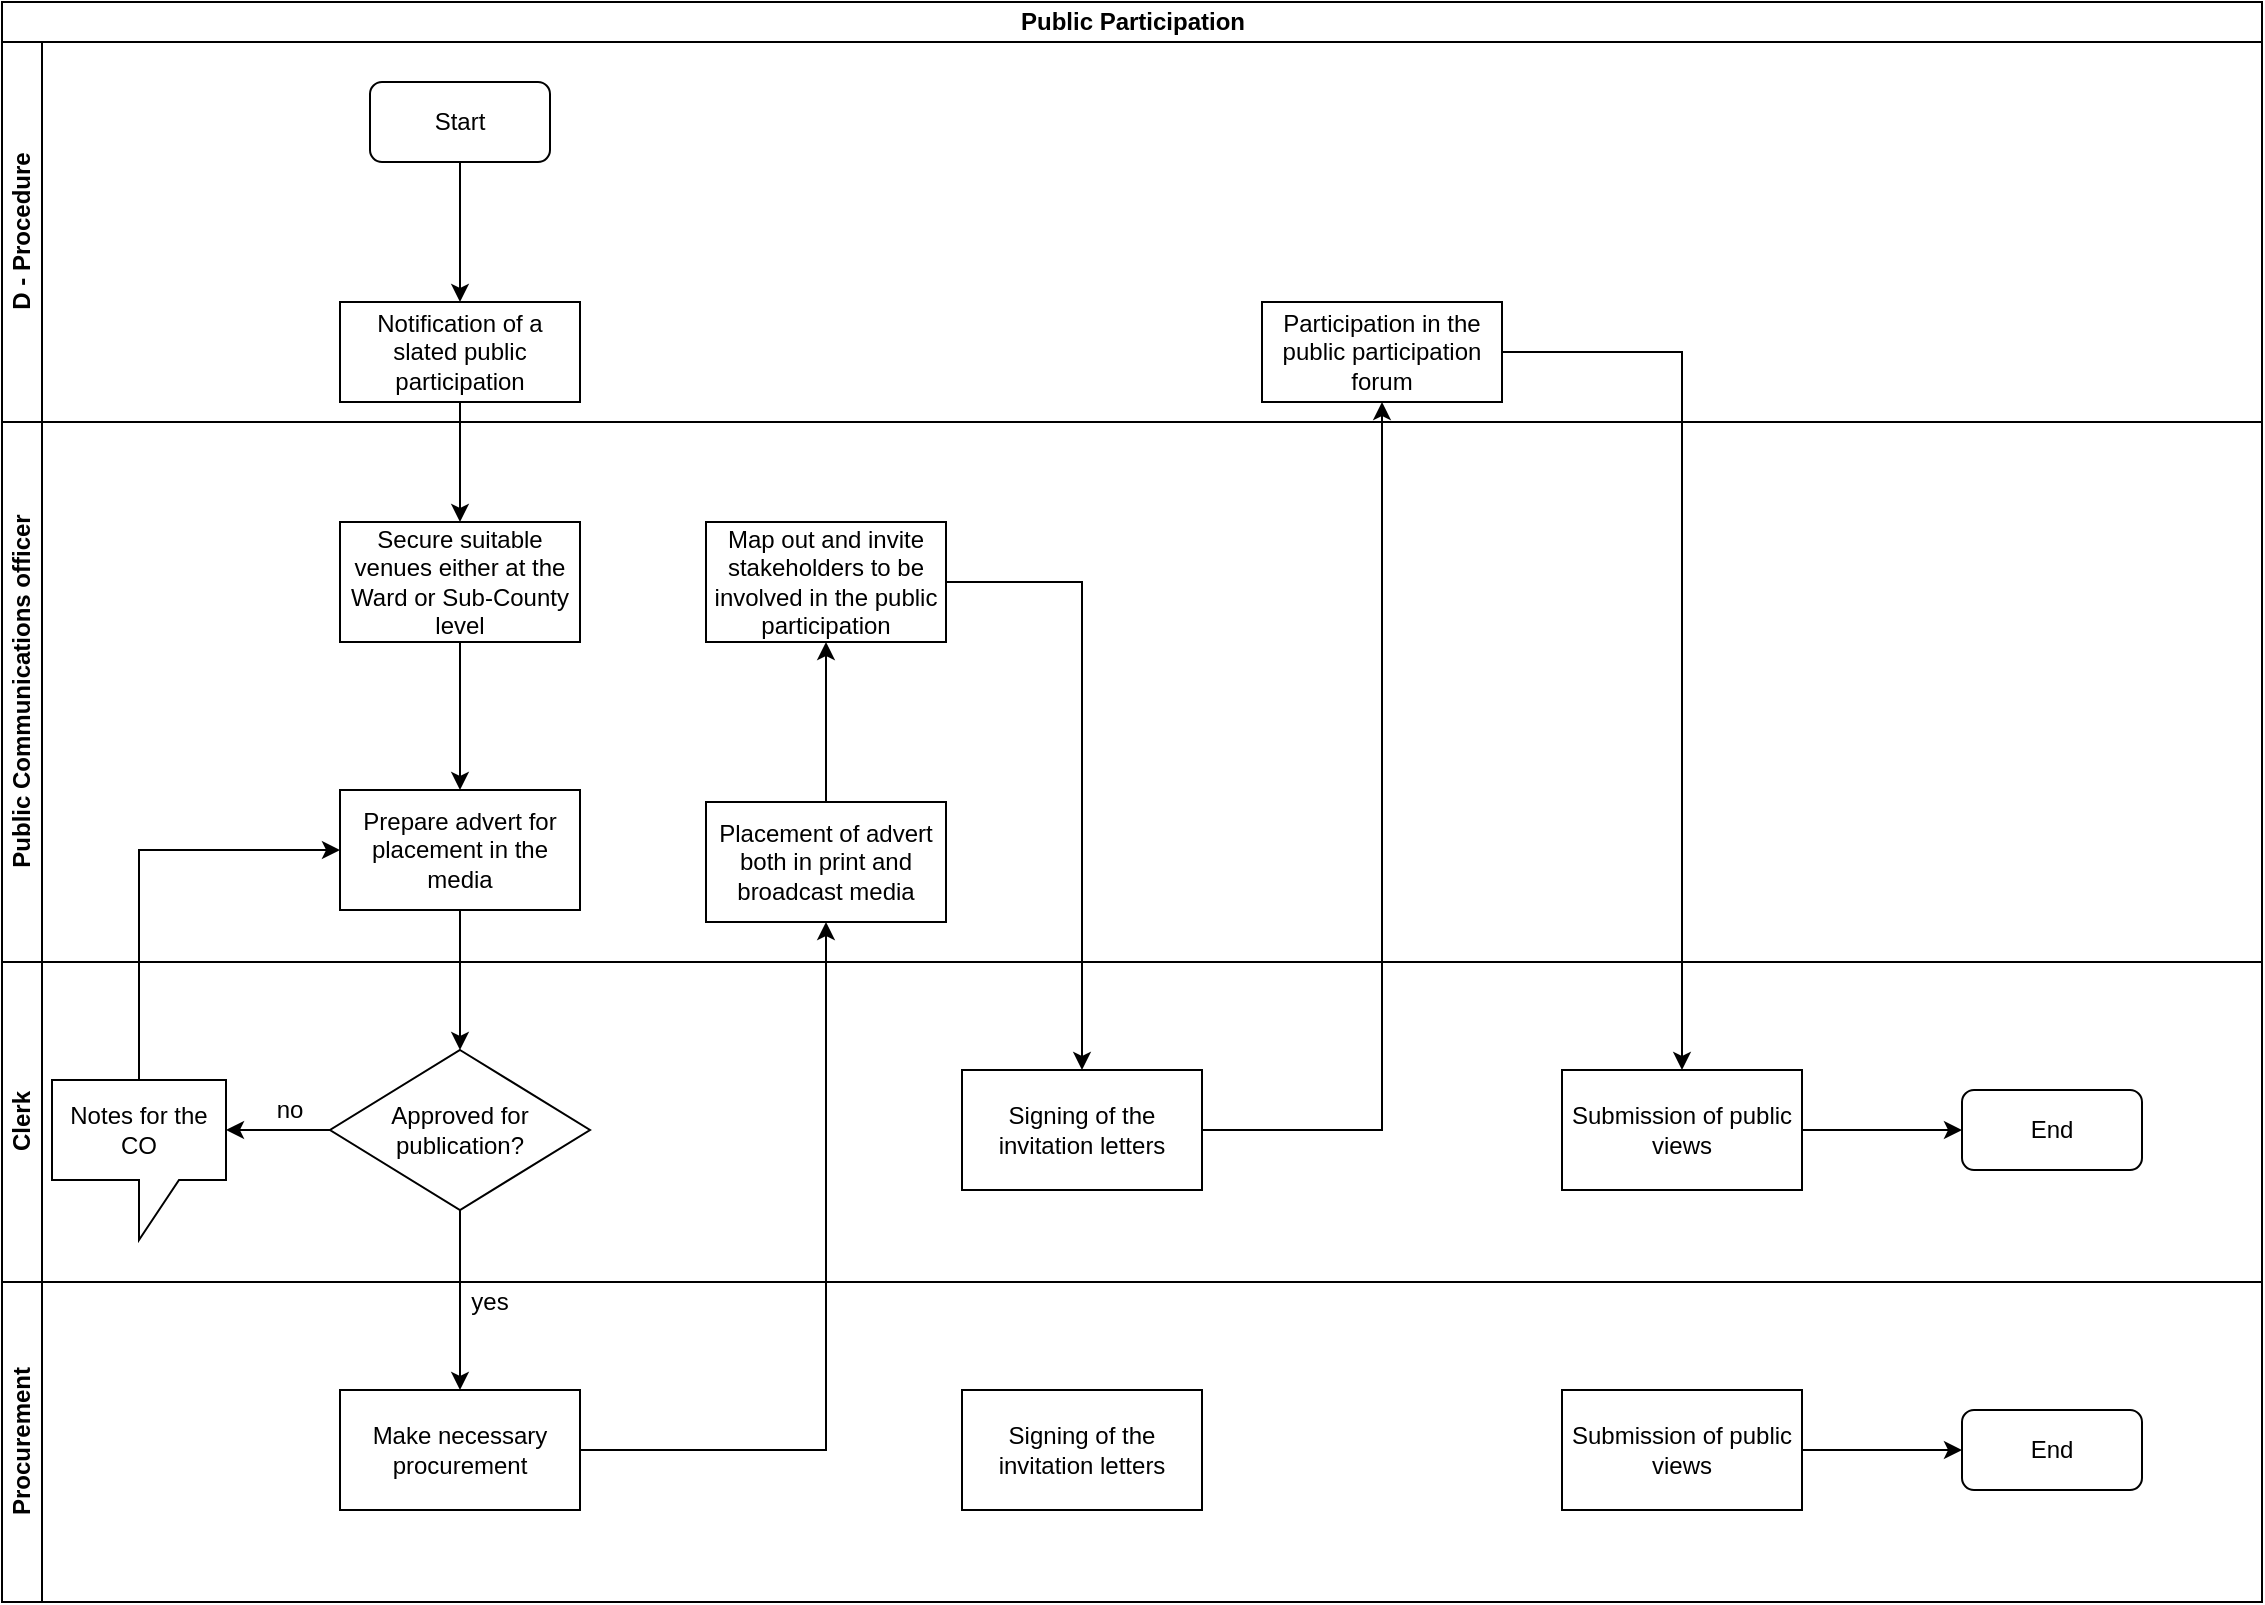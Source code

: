 <mxfile version="13.7.7" type="github">
  <diagram id="Yr2dDtMbarlw3TAMI4d1" name="Page-1">
    <mxGraphModel dx="910" dy="487" grid="1" gridSize="10" guides="1" tooltips="1" connect="1" arrows="1" fold="1" page="1" pageScale="1" pageWidth="1169" pageHeight="827" math="0" shadow="0">
      <root>
        <mxCell id="0" />
        <mxCell id="1" parent="0" />
        <mxCell id="EOaqUx-Wi2leV6GHiZhB-1" value="Public Participation" style="swimlane;html=1;childLayout=stackLayout;resizeParent=1;resizeParentMax=0;horizontal=1;startSize=20;horizontalStack=0;" vertex="1" parent="1">
          <mxGeometry x="20" y="20" width="1130" height="800" as="geometry" />
        </mxCell>
        <mxCell id="EOaqUx-Wi2leV6GHiZhB-2" value="D - Procedure" style="swimlane;html=1;startSize=20;horizontal=0;" vertex="1" parent="EOaqUx-Wi2leV6GHiZhB-1">
          <mxGeometry y="20" width="1130" height="190" as="geometry" />
        </mxCell>
        <mxCell id="EOaqUx-Wi2leV6GHiZhB-5" value="Start" style="rounded=1;whiteSpace=wrap;html=1;" vertex="1" parent="EOaqUx-Wi2leV6GHiZhB-2">
          <mxGeometry x="184" y="20" width="90" height="40" as="geometry" />
        </mxCell>
        <mxCell id="EOaqUx-Wi2leV6GHiZhB-22" value="Participation in the public participation forum" style="whiteSpace=wrap;html=1;rounded=0;" vertex="1" parent="EOaqUx-Wi2leV6GHiZhB-2">
          <mxGeometry x="630" y="130" width="120" height="50" as="geometry" />
        </mxCell>
        <mxCell id="EOaqUx-Wi2leV6GHiZhB-8" value="Notification of a slated public participation" style="rounded=0;whiteSpace=wrap;html=1;" vertex="1" parent="EOaqUx-Wi2leV6GHiZhB-2">
          <mxGeometry x="169" y="130" width="120" height="50" as="geometry" />
        </mxCell>
        <mxCell id="EOaqUx-Wi2leV6GHiZhB-7" value="" style="edgeStyle=orthogonalEdgeStyle;rounded=0;orthogonalLoop=1;jettySize=auto;html=1;entryX=0.5;entryY=0;entryDx=0;entryDy=0;" edge="1" parent="EOaqUx-Wi2leV6GHiZhB-2" source="EOaqUx-Wi2leV6GHiZhB-5" target="EOaqUx-Wi2leV6GHiZhB-8">
          <mxGeometry relative="1" as="geometry">
            <mxPoint x="229" y="130" as="targetPoint" />
          </mxGeometry>
        </mxCell>
        <mxCell id="EOaqUx-Wi2leV6GHiZhB-3" value="Public Communications officer" style="swimlane;html=1;startSize=20;horizontal=0;" vertex="1" parent="EOaqUx-Wi2leV6GHiZhB-1">
          <mxGeometry y="210" width="1130" height="270" as="geometry" />
        </mxCell>
        <mxCell id="EOaqUx-Wi2leV6GHiZhB-12" value="" style="edgeStyle=orthogonalEdgeStyle;rounded=0;orthogonalLoop=1;jettySize=auto;html=1;" edge="1" parent="EOaqUx-Wi2leV6GHiZhB-3" source="EOaqUx-Wi2leV6GHiZhB-9" target="EOaqUx-Wi2leV6GHiZhB-11">
          <mxGeometry relative="1" as="geometry" />
        </mxCell>
        <mxCell id="EOaqUx-Wi2leV6GHiZhB-9" value="Secure suitable venues either at the Ward or Sub-County level" style="whiteSpace=wrap;html=1;rounded=0;" vertex="1" parent="EOaqUx-Wi2leV6GHiZhB-3">
          <mxGeometry x="169" y="50" width="120" height="60" as="geometry" />
        </mxCell>
        <mxCell id="EOaqUx-Wi2leV6GHiZhB-11" value="Prepare advert for placement in the media" style="whiteSpace=wrap;html=1;rounded=0;" vertex="1" parent="EOaqUx-Wi2leV6GHiZhB-3">
          <mxGeometry x="169" y="184" width="120" height="60" as="geometry" />
        </mxCell>
        <mxCell id="EOaqUx-Wi2leV6GHiZhB-15" value="Placement of advert both in print and broadcast media" style="whiteSpace=wrap;html=1;rounded=0;" vertex="1" parent="EOaqUx-Wi2leV6GHiZhB-3">
          <mxGeometry x="352" y="190" width="120" height="60" as="geometry" />
        </mxCell>
        <mxCell id="EOaqUx-Wi2leV6GHiZhB-4" value="Clerk" style="swimlane;html=1;startSize=20;horizontal=0;" vertex="1" parent="EOaqUx-Wi2leV6GHiZhB-1">
          <mxGeometry y="480" width="1130" height="160" as="geometry" />
        </mxCell>
        <mxCell id="EOaqUx-Wi2leV6GHiZhB-46" value="no" style="text;html=1;strokeColor=none;fillColor=none;align=center;verticalAlign=middle;whiteSpace=wrap;rounded=0;" vertex="1" parent="EOaqUx-Wi2leV6GHiZhB-4">
          <mxGeometry x="124" y="64" width="40" height="20" as="geometry" />
        </mxCell>
        <mxCell id="EOaqUx-Wi2leV6GHiZhB-41" value="Notes for the CO" style="shape=callout;whiteSpace=wrap;html=1;perimeter=calloutPerimeter;" vertex="1" parent="EOaqUx-Wi2leV6GHiZhB-4">
          <mxGeometry x="25" y="59" width="87" height="80" as="geometry" />
        </mxCell>
        <mxCell id="EOaqUx-Wi2leV6GHiZhB-28" value="End" style="rounded=1;whiteSpace=wrap;html=1;" vertex="1" parent="EOaqUx-Wi2leV6GHiZhB-4">
          <mxGeometry x="980" y="64" width="90" height="40" as="geometry" />
        </mxCell>
        <mxCell id="EOaqUx-Wi2leV6GHiZhB-13" value="Approved for publication?" style="rhombus;whiteSpace=wrap;html=1;rounded=0;" vertex="1" parent="EOaqUx-Wi2leV6GHiZhB-4">
          <mxGeometry x="164" y="44" width="130" height="80" as="geometry" />
        </mxCell>
        <mxCell id="EOaqUx-Wi2leV6GHiZhB-20" value="Signing of the invitation letters" style="whiteSpace=wrap;html=1;rounded=0;" vertex="1" parent="EOaqUx-Wi2leV6GHiZhB-4">
          <mxGeometry x="480" y="54" width="120" height="60" as="geometry" />
        </mxCell>
        <mxCell id="EOaqUx-Wi2leV6GHiZhB-24" value="Submission of public views" style="whiteSpace=wrap;html=1;rounded=0;" vertex="1" parent="EOaqUx-Wi2leV6GHiZhB-4">
          <mxGeometry x="780" y="54" width="120" height="60" as="geometry" />
        </mxCell>
        <mxCell id="EOaqUx-Wi2leV6GHiZhB-27" value="" style="edgeStyle=orthogonalEdgeStyle;rounded=0;orthogonalLoop=1;jettySize=auto;html=1;entryX=0;entryY=0.5;entryDx=0;entryDy=0;" edge="1" parent="EOaqUx-Wi2leV6GHiZhB-4" source="EOaqUx-Wi2leV6GHiZhB-24" target="EOaqUx-Wi2leV6GHiZhB-28">
          <mxGeometry relative="1" as="geometry">
            <mxPoint x="980" y="84" as="targetPoint" />
          </mxGeometry>
        </mxCell>
        <mxCell id="EOaqUx-Wi2leV6GHiZhB-43" value="" style="edgeStyle=orthogonalEdgeStyle;rounded=0;orthogonalLoop=1;jettySize=auto;html=1;entryX=0;entryY=0;entryDx=87;entryDy=25;entryPerimeter=0;" edge="1" parent="EOaqUx-Wi2leV6GHiZhB-4" source="EOaqUx-Wi2leV6GHiZhB-13" target="EOaqUx-Wi2leV6GHiZhB-41">
          <mxGeometry relative="1" as="geometry">
            <mxPoint x="130" y="84" as="targetPoint" />
          </mxGeometry>
        </mxCell>
        <mxCell id="EOaqUx-Wi2leV6GHiZhB-10" value="" style="edgeStyle=orthogonalEdgeStyle;rounded=0;orthogonalLoop=1;jettySize=auto;html=1;" edge="1" parent="EOaqUx-Wi2leV6GHiZhB-1" source="EOaqUx-Wi2leV6GHiZhB-8" target="EOaqUx-Wi2leV6GHiZhB-9">
          <mxGeometry relative="1" as="geometry" />
        </mxCell>
        <mxCell id="EOaqUx-Wi2leV6GHiZhB-14" value="" style="edgeStyle=orthogonalEdgeStyle;rounded=0;orthogonalLoop=1;jettySize=auto;html=1;" edge="1" parent="EOaqUx-Wi2leV6GHiZhB-1" source="EOaqUx-Wi2leV6GHiZhB-11" target="EOaqUx-Wi2leV6GHiZhB-13">
          <mxGeometry relative="1" as="geometry" />
        </mxCell>
        <mxCell id="EOaqUx-Wi2leV6GHiZhB-16" value="" style="edgeStyle=orthogonalEdgeStyle;rounded=0;orthogonalLoop=1;jettySize=auto;html=1;exitX=1;exitY=0.5;exitDx=0;exitDy=0;" edge="1" parent="EOaqUx-Wi2leV6GHiZhB-1" source="EOaqUx-Wi2leV6GHiZhB-36" target="EOaqUx-Wi2leV6GHiZhB-15">
          <mxGeometry relative="1" as="geometry" />
        </mxCell>
        <mxCell id="EOaqUx-Wi2leV6GHiZhB-23" value="" style="edgeStyle=orthogonalEdgeStyle;rounded=0;orthogonalLoop=1;jettySize=auto;html=1;" edge="1" parent="EOaqUx-Wi2leV6GHiZhB-1" source="EOaqUx-Wi2leV6GHiZhB-20" target="EOaqUx-Wi2leV6GHiZhB-22">
          <mxGeometry relative="1" as="geometry" />
        </mxCell>
        <mxCell id="EOaqUx-Wi2leV6GHiZhB-25" value="" style="edgeStyle=orthogonalEdgeStyle;rounded=0;orthogonalLoop=1;jettySize=auto;html=1;" edge="1" parent="EOaqUx-Wi2leV6GHiZhB-1" source="EOaqUx-Wi2leV6GHiZhB-22" target="EOaqUx-Wi2leV6GHiZhB-24">
          <mxGeometry relative="1" as="geometry" />
        </mxCell>
        <mxCell id="EOaqUx-Wi2leV6GHiZhB-29" value="Procurement" style="swimlane;html=1;startSize=20;horizontal=0;" vertex="1" parent="EOaqUx-Wi2leV6GHiZhB-1">
          <mxGeometry y="640" width="1130" height="160" as="geometry" />
        </mxCell>
        <mxCell id="EOaqUx-Wi2leV6GHiZhB-17" value="yes" style="text;html=1;strokeColor=none;fillColor=none;align=center;verticalAlign=middle;whiteSpace=wrap;rounded=0;" vertex="1" parent="EOaqUx-Wi2leV6GHiZhB-29">
          <mxGeometry x="224" width="40" height="20" as="geometry" />
        </mxCell>
        <mxCell id="EOaqUx-Wi2leV6GHiZhB-31" value="End" style="rounded=1;whiteSpace=wrap;html=1;" vertex="1" parent="EOaqUx-Wi2leV6GHiZhB-29">
          <mxGeometry x="980" y="64" width="90" height="40" as="geometry" />
        </mxCell>
        <mxCell id="EOaqUx-Wi2leV6GHiZhB-33" value="Signing of the invitation letters" style="whiteSpace=wrap;html=1;rounded=0;" vertex="1" parent="EOaqUx-Wi2leV6GHiZhB-29">
          <mxGeometry x="480" y="54" width="120" height="60" as="geometry" />
        </mxCell>
        <mxCell id="EOaqUx-Wi2leV6GHiZhB-34" value="Submission of public views" style="whiteSpace=wrap;html=1;rounded=0;" vertex="1" parent="EOaqUx-Wi2leV6GHiZhB-29">
          <mxGeometry x="780" y="54" width="120" height="60" as="geometry" />
        </mxCell>
        <mxCell id="EOaqUx-Wi2leV6GHiZhB-35" value="" style="edgeStyle=orthogonalEdgeStyle;rounded=0;orthogonalLoop=1;jettySize=auto;html=1;entryX=0;entryY=0.5;entryDx=0;entryDy=0;" edge="1" parent="EOaqUx-Wi2leV6GHiZhB-29" source="EOaqUx-Wi2leV6GHiZhB-34" target="EOaqUx-Wi2leV6GHiZhB-31">
          <mxGeometry relative="1" as="geometry">
            <mxPoint x="980" y="84" as="targetPoint" />
          </mxGeometry>
        </mxCell>
        <mxCell id="EOaqUx-Wi2leV6GHiZhB-36" value="Make necessary procurement" style="whiteSpace=wrap;html=1;rounded=0;" vertex="1" parent="EOaqUx-Wi2leV6GHiZhB-29">
          <mxGeometry x="169" y="54" width="120" height="60" as="geometry" />
        </mxCell>
        <mxCell id="EOaqUx-Wi2leV6GHiZhB-37" value="" style="edgeStyle=orthogonalEdgeStyle;rounded=0;orthogonalLoop=1;jettySize=auto;html=1;" edge="1" parent="EOaqUx-Wi2leV6GHiZhB-1" source="EOaqUx-Wi2leV6GHiZhB-13" target="EOaqUx-Wi2leV6GHiZhB-36">
          <mxGeometry relative="1" as="geometry" />
        </mxCell>
        <mxCell id="EOaqUx-Wi2leV6GHiZhB-45" value="" style="edgeStyle=orthogonalEdgeStyle;rounded=0;orthogonalLoop=1;jettySize=auto;html=1;entryX=0;entryY=0.5;entryDx=0;entryDy=0;" edge="1" parent="EOaqUx-Wi2leV6GHiZhB-1" source="EOaqUx-Wi2leV6GHiZhB-41" target="EOaqUx-Wi2leV6GHiZhB-11">
          <mxGeometry relative="1" as="geometry">
            <mxPoint x="68.5" y="429" as="targetPoint" />
            <Array as="points">
              <mxPoint x="69" y="424" />
            </Array>
          </mxGeometry>
        </mxCell>
        <mxCell id="EOaqUx-Wi2leV6GHiZhB-21" value="" style="edgeStyle=orthogonalEdgeStyle;rounded=0;orthogonalLoop=1;jettySize=auto;html=1;" edge="1" parent="1" source="EOaqUx-Wi2leV6GHiZhB-18" target="EOaqUx-Wi2leV6GHiZhB-20">
          <mxGeometry relative="1" as="geometry" />
        </mxCell>
        <mxCell id="EOaqUx-Wi2leV6GHiZhB-18" value="Map out and invite stakeholders to be involved in the public participation" style="whiteSpace=wrap;html=1;rounded=0;" vertex="1" parent="1">
          <mxGeometry x="372" y="280" width="120" height="60" as="geometry" />
        </mxCell>
        <mxCell id="EOaqUx-Wi2leV6GHiZhB-19" value="" style="edgeStyle=orthogonalEdgeStyle;rounded=0;orthogonalLoop=1;jettySize=auto;html=1;" edge="1" parent="1" source="EOaqUx-Wi2leV6GHiZhB-15" target="EOaqUx-Wi2leV6GHiZhB-18">
          <mxGeometry relative="1" as="geometry" />
        </mxCell>
      </root>
    </mxGraphModel>
  </diagram>
</mxfile>
